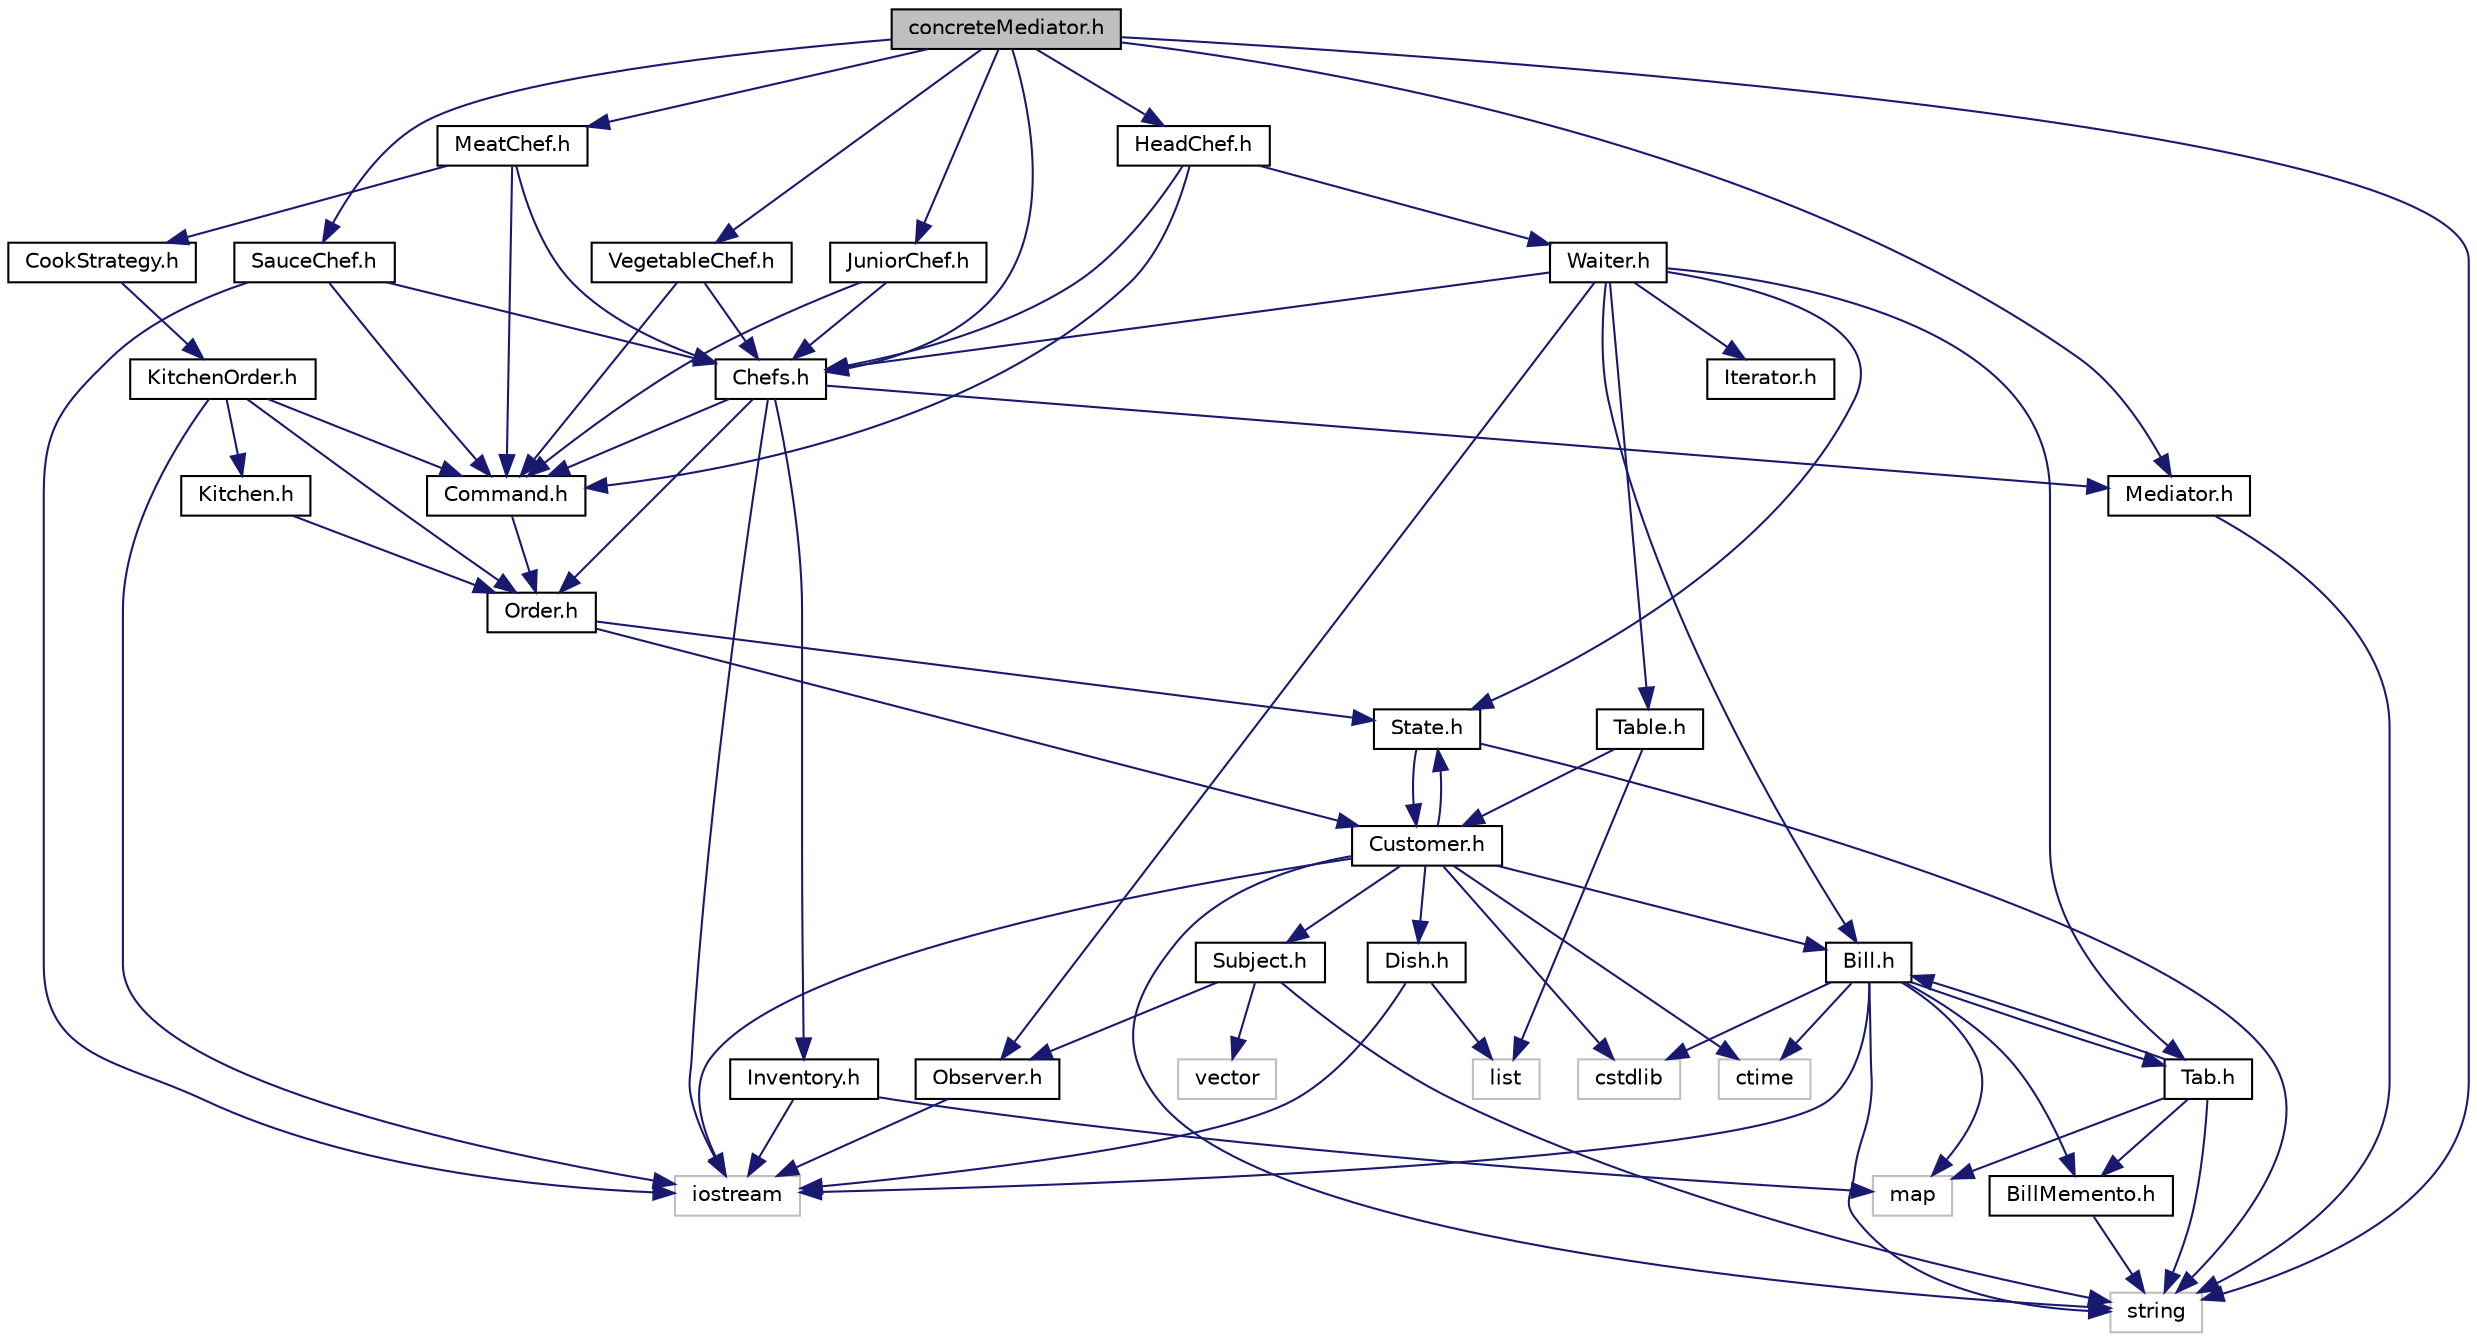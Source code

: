 digraph "concreteMediator.h"
{
 // LATEX_PDF_SIZE
  edge [fontname="Helvetica",fontsize="10",labelfontname="Helvetica",labelfontsize="10"];
  node [fontname="Helvetica",fontsize="10",shape=record];
  Node1 [label="concreteMediator.h",height=0.2,width=0.4,color="black", fillcolor="grey75", style="filled", fontcolor="black",tooltip="Contains the declaration of the concreteMediator class."];
  Node1 -> Node2 [color="midnightblue",fontsize="10",style="solid"];
  Node2 [label="string",height=0.2,width=0.4,color="grey75", fillcolor="white", style="filled",tooltip=" "];
  Node1 -> Node3 [color="midnightblue",fontsize="10",style="solid"];
  Node3 [label="Mediator.h",height=0.2,width=0.4,color="black", fillcolor="white", style="filled",URL="$Mediator_8h.html",tooltip="Contains the declaration of the Mediator class."];
  Node3 -> Node2 [color="midnightblue",fontsize="10",style="solid"];
  Node1 -> Node4 [color="midnightblue",fontsize="10",style="solid"];
  Node4 [label="Chefs.h",height=0.2,width=0.4,color="black", fillcolor="white", style="filled",URL="$Chefs_8h.html",tooltip="Contains the declaration of the Chefs class."];
  Node4 -> Node5 [color="midnightblue",fontsize="10",style="solid"];
  Node5 [label="Command.h",height=0.2,width=0.4,color="black", fillcolor="white", style="filled",URL="$Command_8h.html",tooltip="Contains the declaration of the Command class."];
  Node5 -> Node6 [color="midnightblue",fontsize="10",style="solid"];
  Node6 [label="Order.h",height=0.2,width=0.4,color="black", fillcolor="white", style="filled",URL="$Order_8h.html",tooltip="Contains the declaration of the Order class."];
  Node6 -> Node7 [color="midnightblue",fontsize="10",style="solid"];
  Node7 [label="State.h",height=0.2,width=0.4,color="black", fillcolor="white", style="filled",URL="$State_8h.html",tooltip="Contains the declaration of the State class."];
  Node7 -> Node2 [color="midnightblue",fontsize="10",style="solid"];
  Node7 -> Node8 [color="midnightblue",fontsize="10",style="solid"];
  Node8 [label="Customer.h",height=0.2,width=0.4,color="black", fillcolor="white", style="filled",URL="$Customer_8h.html",tooltip="Contains the declaration of the Customer class."];
  Node8 -> Node9 [color="midnightblue",fontsize="10",style="solid"];
  Node9 [label="iostream",height=0.2,width=0.4,color="grey75", fillcolor="white", style="filled",tooltip=" "];
  Node8 -> Node2 [color="midnightblue",fontsize="10",style="solid"];
  Node8 -> Node7 [color="midnightblue",fontsize="10",style="solid"];
  Node8 -> Node10 [color="midnightblue",fontsize="10",style="solid"];
  Node10 [label="ctime",height=0.2,width=0.4,color="grey75", fillcolor="white", style="filled",tooltip=" "];
  Node8 -> Node11 [color="midnightblue",fontsize="10",style="solid"];
  Node11 [label="cstdlib",height=0.2,width=0.4,color="grey75", fillcolor="white", style="filled",tooltip=" "];
  Node8 -> Node12 [color="midnightblue",fontsize="10",style="solid"];
  Node12 [label="Subject.h",height=0.2,width=0.4,color="black", fillcolor="white", style="filled",URL="$Subject_8h.html",tooltip="Contains the declaration of the Subject class."];
  Node12 -> Node2 [color="midnightblue",fontsize="10",style="solid"];
  Node12 -> Node13 [color="midnightblue",fontsize="10",style="solid"];
  Node13 [label="vector",height=0.2,width=0.4,color="grey75", fillcolor="white", style="filled",tooltip=" "];
  Node12 -> Node14 [color="midnightblue",fontsize="10",style="solid"];
  Node14 [label="Observer.h",height=0.2,width=0.4,color="black", fillcolor="white", style="filled",URL="$Observer_8h.html",tooltip="Contains the declaration of the Observer class."];
  Node14 -> Node9 [color="midnightblue",fontsize="10",style="solid"];
  Node8 -> Node15 [color="midnightblue",fontsize="10",style="solid"];
  Node15 [label="Dish.h",height=0.2,width=0.4,color="black", fillcolor="white", style="filled",URL="$Dish_8h.html",tooltip="Contains the declaration of the Dish class."];
  Node15 -> Node9 [color="midnightblue",fontsize="10",style="solid"];
  Node15 -> Node16 [color="midnightblue",fontsize="10",style="solid"];
  Node16 [label="list",height=0.2,width=0.4,color="grey75", fillcolor="white", style="filled",tooltip=" "];
  Node8 -> Node17 [color="midnightblue",fontsize="10",style="solid"];
  Node17 [label="Bill.h",height=0.2,width=0.4,color="black", fillcolor="white", style="filled",URL="$Bill_8h.html",tooltip="Contains the declaration of the Bill class."];
  Node17 -> Node2 [color="midnightblue",fontsize="10",style="solid"];
  Node17 -> Node18 [color="midnightblue",fontsize="10",style="solid"];
  Node18 [label="map",height=0.2,width=0.4,color="grey75", fillcolor="white", style="filled",tooltip=" "];
  Node17 -> Node9 [color="midnightblue",fontsize="10",style="solid"];
  Node17 -> Node10 [color="midnightblue",fontsize="10",style="solid"];
  Node17 -> Node11 [color="midnightblue",fontsize="10",style="solid"];
  Node17 -> Node19 [color="midnightblue",fontsize="10",style="solid"];
  Node19 [label="Tab.h",height=0.2,width=0.4,color="black", fillcolor="white", style="filled",URL="$Tab_8h.html",tooltip="Contains the declaration of the Tab class."];
  Node19 -> Node2 [color="midnightblue",fontsize="10",style="solid"];
  Node19 -> Node18 [color="midnightblue",fontsize="10",style="solid"];
  Node19 -> Node20 [color="midnightblue",fontsize="10",style="solid"];
  Node20 [label="BillMemento.h",height=0.2,width=0.4,color="black", fillcolor="white", style="filled",URL="$BillMemento_8h.html",tooltip="Contains the declaration of the BillMemento class."];
  Node20 -> Node2 [color="midnightblue",fontsize="10",style="solid"];
  Node19 -> Node17 [color="midnightblue",fontsize="10",style="solid"];
  Node17 -> Node20 [color="midnightblue",fontsize="10",style="solid"];
  Node6 -> Node8 [color="midnightblue",fontsize="10",style="solid"];
  Node4 -> Node3 [color="midnightblue",fontsize="10",style="solid"];
  Node4 -> Node6 [color="midnightblue",fontsize="10",style="solid"];
  Node4 -> Node9 [color="midnightblue",fontsize="10",style="solid"];
  Node4 -> Node21 [color="midnightblue",fontsize="10",style="solid"];
  Node21 [label="Inventory.h",height=0.2,width=0.4,color="black", fillcolor="white", style="filled",URL="$Inventory_8h.html",tooltip="Contains the declaration of the Inventory class."];
  Node21 -> Node18 [color="midnightblue",fontsize="10",style="solid"];
  Node21 -> Node9 [color="midnightblue",fontsize="10",style="solid"];
  Node1 -> Node22 [color="midnightblue",fontsize="10",style="solid"];
  Node22 [label="HeadChef.h",height=0.2,width=0.4,color="black", fillcolor="white", style="filled",URL="$HeadChef_8h.html",tooltip="Contains the declaration of the HeadChef class."];
  Node22 -> Node4 [color="midnightblue",fontsize="10",style="solid"];
  Node22 -> Node5 [color="midnightblue",fontsize="10",style="solid"];
  Node22 -> Node23 [color="midnightblue",fontsize="10",style="solid"];
  Node23 [label="Waiter.h",height=0.2,width=0.4,color="black", fillcolor="white", style="filled",URL="$Waiter_8h.html",tooltip="Contains the declaration of the Waiter class."];
  Node23 -> Node14 [color="midnightblue",fontsize="10",style="solid"];
  Node23 -> Node7 [color="midnightblue",fontsize="10",style="solid"];
  Node23 -> Node4 [color="midnightblue",fontsize="10",style="solid"];
  Node23 -> Node24 [color="midnightblue",fontsize="10",style="solid"];
  Node24 [label="Table.h",height=0.2,width=0.4,color="black", fillcolor="white", style="filled",URL="$Table_8h.html",tooltip="Contains the declaration of the Table class."];
  Node24 -> Node16 [color="midnightblue",fontsize="10",style="solid"];
  Node24 -> Node8 [color="midnightblue",fontsize="10",style="solid"];
  Node23 -> Node25 [color="midnightblue",fontsize="10",style="solid"];
  Node25 [label="Iterator.h",height=0.2,width=0.4,color="black", fillcolor="white", style="filled",URL="$Iterator_8h.html",tooltip="Contains the declaration of the Iterator class."];
  Node23 -> Node17 [color="midnightblue",fontsize="10",style="solid"];
  Node23 -> Node19 [color="midnightblue",fontsize="10",style="solid"];
  Node1 -> Node26 [color="midnightblue",fontsize="10",style="solid"];
  Node26 [label="JuniorChef.h",height=0.2,width=0.4,color="black", fillcolor="white", style="filled",URL="$JuniorChef_8h.html",tooltip="Contains the declaration of the JuniorChef class."];
  Node26 -> Node4 [color="midnightblue",fontsize="10",style="solid"];
  Node26 -> Node5 [color="midnightblue",fontsize="10",style="solid"];
  Node1 -> Node27 [color="midnightblue",fontsize="10",style="solid"];
  Node27 [label="MeatChef.h",height=0.2,width=0.4,color="black", fillcolor="white", style="filled",URL="$MeatChef_8h.html",tooltip="Contains the declaration of the MeatChef class."];
  Node27 -> Node4 [color="midnightblue",fontsize="10",style="solid"];
  Node27 -> Node5 [color="midnightblue",fontsize="10",style="solid"];
  Node27 -> Node28 [color="midnightblue",fontsize="10",style="solid"];
  Node28 [label="CookStrategy.h",height=0.2,width=0.4,color="black", fillcolor="white", style="filled",URL="$CookStrategy_8h.html",tooltip="Contains the declaration of the CookStrategy class."];
  Node28 -> Node29 [color="midnightblue",fontsize="10",style="solid"];
  Node29 [label="KitchenOrder.h",height=0.2,width=0.4,color="black", fillcolor="white", style="filled",URL="$KitchenOrder_8h.html",tooltip="Contains the declaration of the KitchenOrder class."];
  Node29 -> Node5 [color="midnightblue",fontsize="10",style="solid"];
  Node29 -> Node30 [color="midnightblue",fontsize="10",style="solid"];
  Node30 [label="Kitchen.h",height=0.2,width=0.4,color="black", fillcolor="white", style="filled",URL="$Kitchen_8h.html",tooltip="Contains the declaration of the Kitchen class."];
  Node30 -> Node6 [color="midnightblue",fontsize="10",style="solid"];
  Node29 -> Node6 [color="midnightblue",fontsize="10",style="solid"];
  Node29 -> Node9 [color="midnightblue",fontsize="10",style="solid"];
  Node1 -> Node31 [color="midnightblue",fontsize="10",style="solid"];
  Node31 [label="SauceChef.h",height=0.2,width=0.4,color="black", fillcolor="white", style="filled",URL="$SauceChef_8h.html",tooltip="Contains the declaration of the SauceChef class."];
  Node31 -> Node4 [color="midnightblue",fontsize="10",style="solid"];
  Node31 -> Node5 [color="midnightblue",fontsize="10",style="solid"];
  Node31 -> Node9 [color="midnightblue",fontsize="10",style="solid"];
  Node1 -> Node32 [color="midnightblue",fontsize="10",style="solid"];
  Node32 [label="VegetableChef.h",height=0.2,width=0.4,color="black", fillcolor="white", style="filled",URL="$VegetableChef_8h.html",tooltip="Contains the declaration of the VegetableChef class."];
  Node32 -> Node4 [color="midnightblue",fontsize="10",style="solid"];
  Node32 -> Node5 [color="midnightblue",fontsize="10",style="solid"];
}

